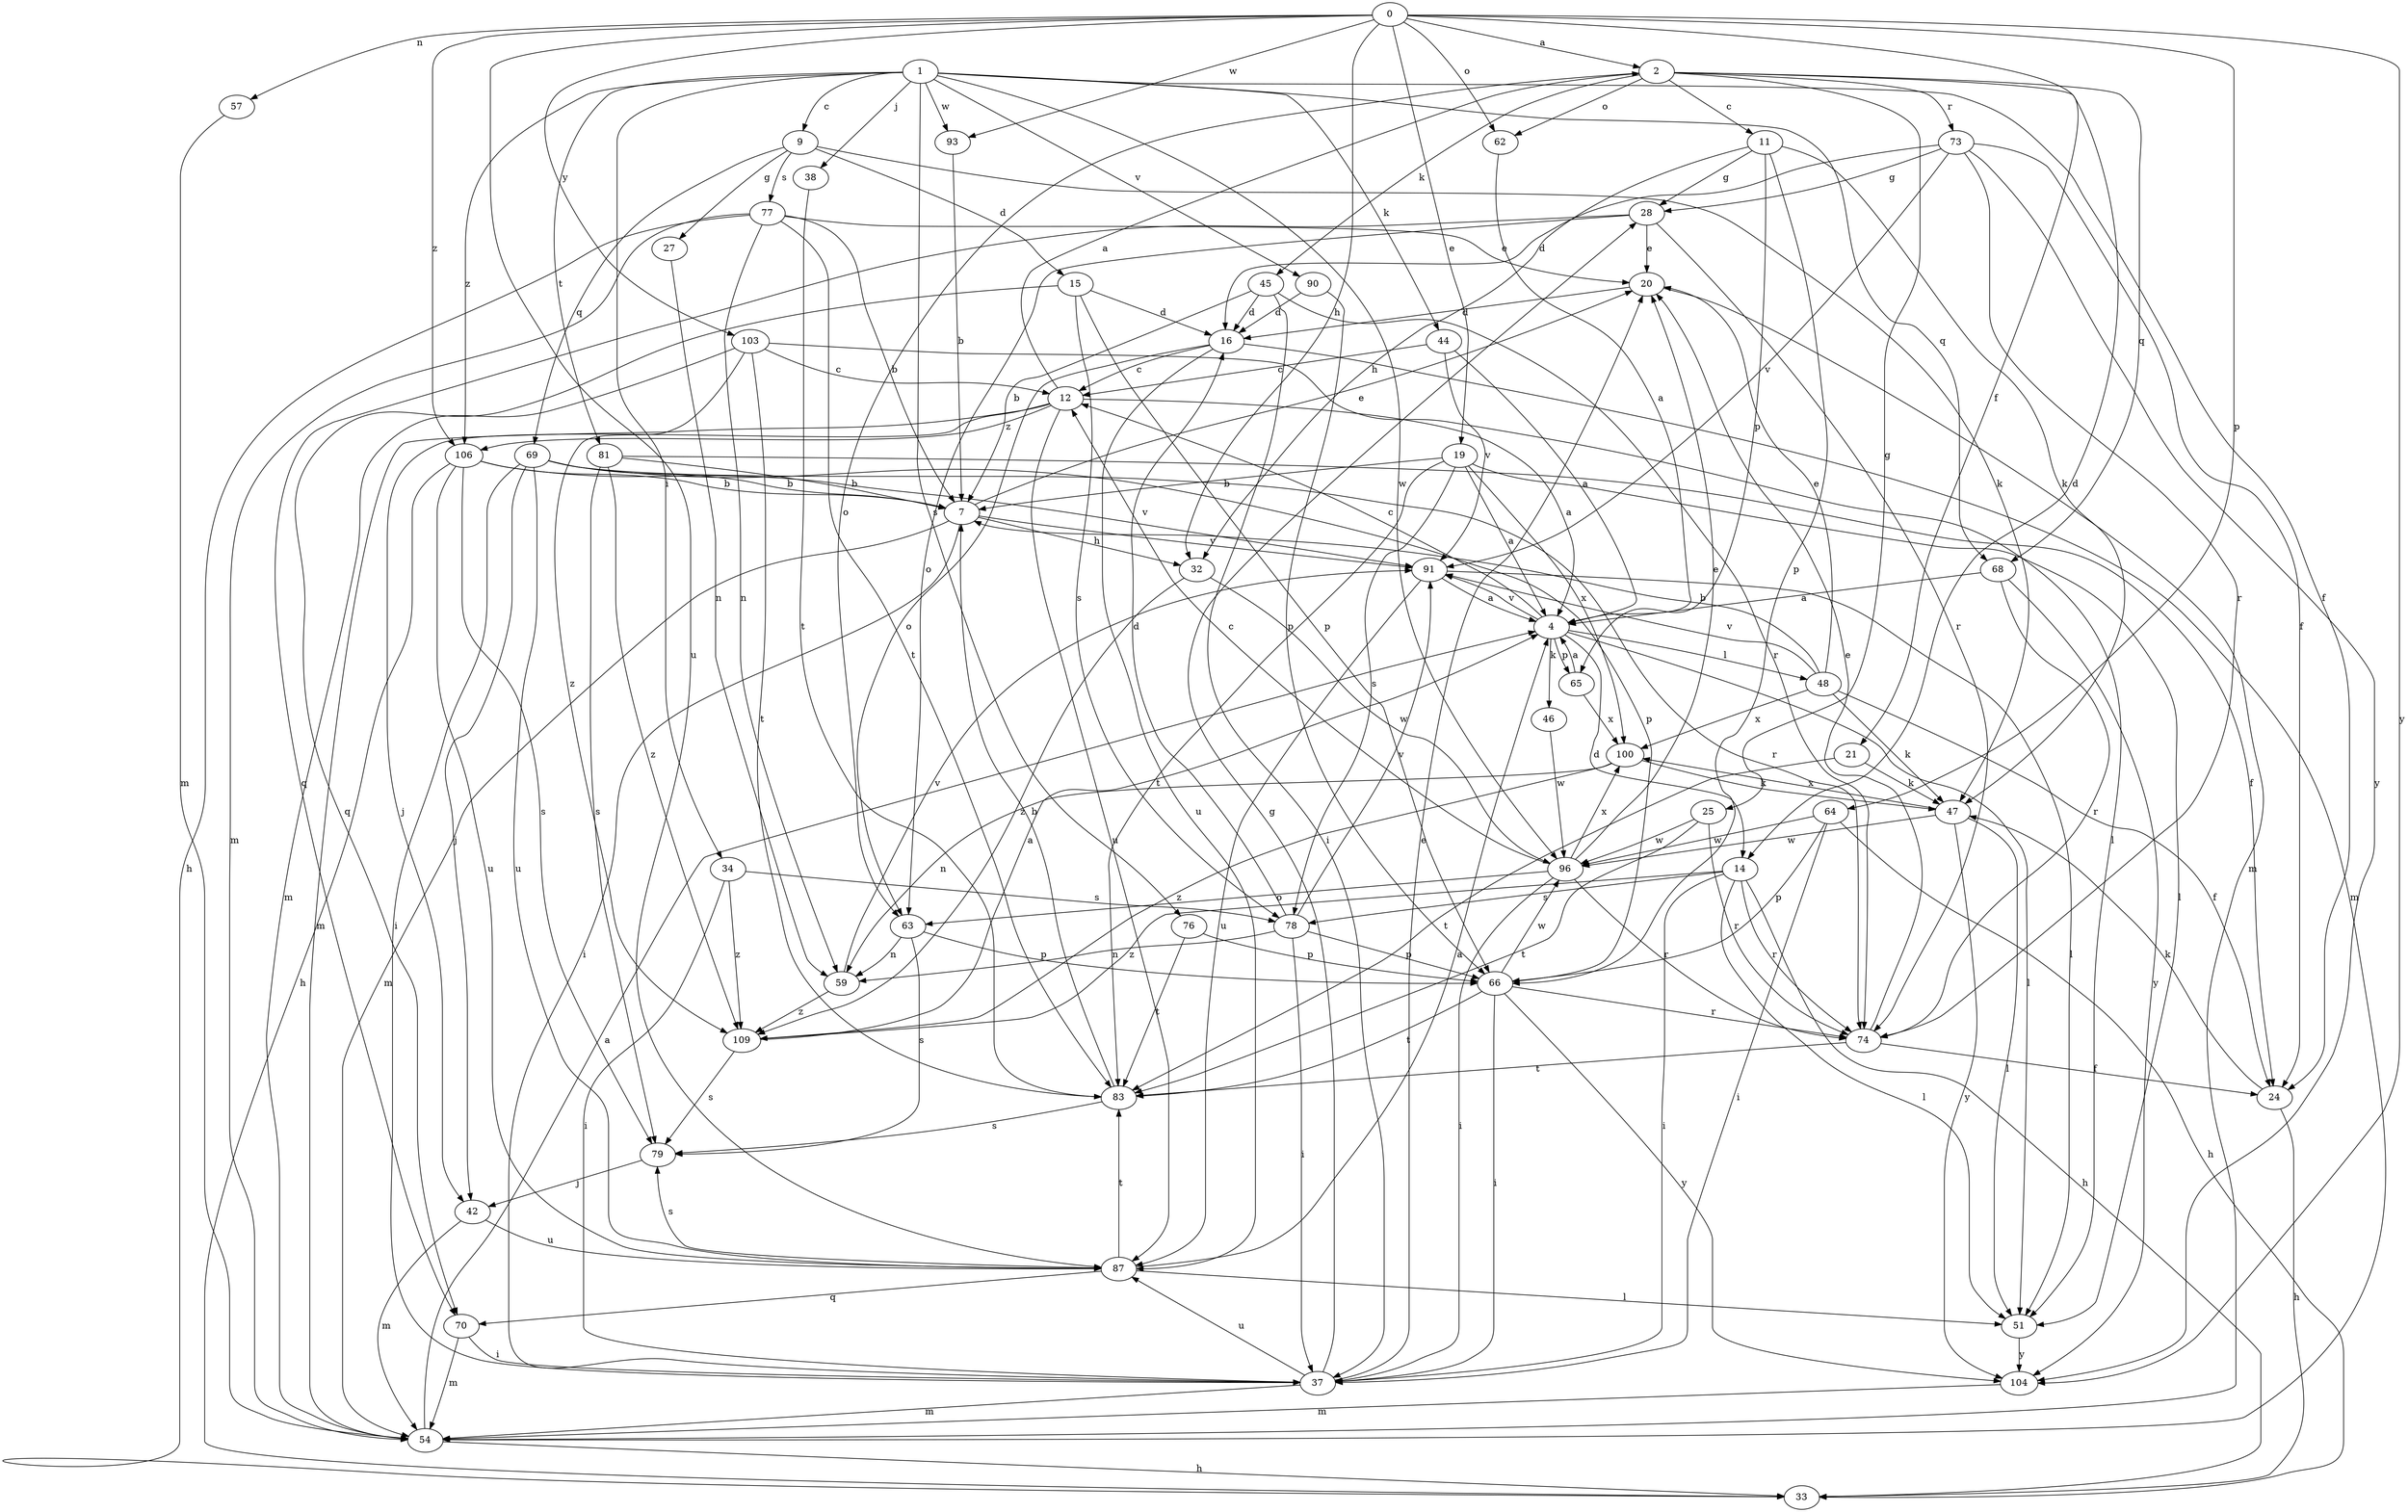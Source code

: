 strict digraph  {
0;
1;
2;
4;
7;
9;
11;
12;
14;
15;
16;
19;
20;
21;
24;
25;
27;
28;
32;
33;
34;
37;
38;
42;
44;
45;
46;
47;
48;
51;
54;
57;
59;
62;
63;
64;
65;
66;
68;
69;
70;
73;
74;
76;
77;
78;
79;
81;
83;
87;
90;
91;
93;
96;
100;
103;
104;
106;
109;
0 -> 2  [label=a];
0 -> 19  [label=e];
0 -> 21  [label=f];
0 -> 32  [label=h];
0 -> 57  [label=n];
0 -> 62  [label=o];
0 -> 64  [label=p];
0 -> 87  [label=u];
0 -> 93  [label=w];
0 -> 103  [label=y];
0 -> 104  [label=y];
0 -> 106  [label=z];
1 -> 9  [label=c];
1 -> 24  [label=f];
1 -> 34  [label=i];
1 -> 38  [label=j];
1 -> 44  [label=k];
1 -> 68  [label=q];
1 -> 76  [label=s];
1 -> 81  [label=t];
1 -> 90  [label=v];
1 -> 93  [label=w];
1 -> 96  [label=w];
1 -> 106  [label=z];
2 -> 11  [label=c];
2 -> 14  [label=d];
2 -> 25  [label=g];
2 -> 45  [label=k];
2 -> 62  [label=o];
2 -> 63  [label=o];
2 -> 68  [label=q];
2 -> 73  [label=r];
4 -> 12  [label=c];
4 -> 14  [label=d];
4 -> 46  [label=k];
4 -> 48  [label=l];
4 -> 51  [label=l];
4 -> 65  [label=p];
4 -> 91  [label=v];
7 -> 20  [label=e];
7 -> 32  [label=h];
7 -> 37  [label=i];
7 -> 54  [label=m];
7 -> 91  [label=v];
9 -> 15  [label=d];
9 -> 27  [label=g];
9 -> 47  [label=k];
9 -> 69  [label=q];
9 -> 77  [label=s];
11 -> 28  [label=g];
11 -> 32  [label=h];
11 -> 47  [label=k];
11 -> 65  [label=p];
11 -> 66  [label=p];
12 -> 2  [label=a];
12 -> 4  [label=a];
12 -> 42  [label=j];
12 -> 54  [label=m];
12 -> 87  [label=u];
12 -> 106  [label=z];
14 -> 33  [label=h];
14 -> 37  [label=i];
14 -> 51  [label=l];
14 -> 74  [label=r];
14 -> 78  [label=s];
14 -> 109  [label=z];
15 -> 16  [label=d];
15 -> 66  [label=p];
15 -> 70  [label=q];
15 -> 78  [label=s];
16 -> 12  [label=c];
16 -> 54  [label=m];
16 -> 63  [label=o];
16 -> 87  [label=u];
19 -> 4  [label=a];
19 -> 7  [label=b];
19 -> 51  [label=l];
19 -> 78  [label=s];
19 -> 83  [label=t];
19 -> 100  [label=x];
20 -> 16  [label=d];
20 -> 54  [label=m];
21 -> 47  [label=k];
21 -> 83  [label=t];
24 -> 33  [label=h];
24 -> 47  [label=k];
25 -> 74  [label=r];
25 -> 83  [label=t];
25 -> 96  [label=w];
27 -> 59  [label=n];
28 -> 20  [label=e];
28 -> 63  [label=o];
28 -> 70  [label=q];
28 -> 74  [label=r];
32 -> 96  [label=w];
32 -> 109  [label=z];
34 -> 37  [label=i];
34 -> 78  [label=s];
34 -> 109  [label=z];
37 -> 20  [label=e];
37 -> 28  [label=g];
37 -> 54  [label=m];
37 -> 87  [label=u];
38 -> 83  [label=t];
42 -> 54  [label=m];
42 -> 87  [label=u];
44 -> 4  [label=a];
44 -> 12  [label=c];
44 -> 91  [label=v];
45 -> 7  [label=b];
45 -> 16  [label=d];
45 -> 37  [label=i];
45 -> 74  [label=r];
46 -> 96  [label=w];
47 -> 51  [label=l];
47 -> 96  [label=w];
47 -> 100  [label=x];
47 -> 104  [label=y];
48 -> 7  [label=b];
48 -> 20  [label=e];
48 -> 24  [label=f];
48 -> 47  [label=k];
48 -> 91  [label=v];
48 -> 100  [label=x];
51 -> 104  [label=y];
54 -> 4  [label=a];
54 -> 33  [label=h];
57 -> 54  [label=m];
59 -> 91  [label=v];
59 -> 109  [label=z];
62 -> 4  [label=a];
63 -> 59  [label=n];
63 -> 66  [label=p];
63 -> 79  [label=s];
64 -> 33  [label=h];
64 -> 37  [label=i];
64 -> 66  [label=p];
64 -> 96  [label=w];
65 -> 4  [label=a];
65 -> 100  [label=x];
66 -> 37  [label=i];
66 -> 74  [label=r];
66 -> 83  [label=t];
66 -> 96  [label=w];
66 -> 104  [label=y];
68 -> 4  [label=a];
68 -> 74  [label=r];
68 -> 104  [label=y];
69 -> 7  [label=b];
69 -> 37  [label=i];
69 -> 42  [label=j];
69 -> 66  [label=p];
69 -> 74  [label=r];
69 -> 87  [label=u];
70 -> 37  [label=i];
70 -> 54  [label=m];
73 -> 16  [label=d];
73 -> 24  [label=f];
73 -> 28  [label=g];
73 -> 74  [label=r];
73 -> 91  [label=v];
73 -> 104  [label=y];
74 -> 20  [label=e];
74 -> 24  [label=f];
74 -> 83  [label=t];
76 -> 66  [label=p];
76 -> 83  [label=t];
77 -> 7  [label=b];
77 -> 20  [label=e];
77 -> 33  [label=h];
77 -> 54  [label=m];
77 -> 59  [label=n];
77 -> 83  [label=t];
78 -> 16  [label=d];
78 -> 37  [label=i];
78 -> 59  [label=n];
78 -> 66  [label=p];
78 -> 91  [label=v];
79 -> 42  [label=j];
81 -> 7  [label=b];
81 -> 24  [label=f];
81 -> 79  [label=s];
81 -> 109  [label=z];
83 -> 7  [label=b];
83 -> 79  [label=s];
87 -> 4  [label=a];
87 -> 51  [label=l];
87 -> 70  [label=q];
87 -> 79  [label=s];
87 -> 83  [label=t];
90 -> 16  [label=d];
90 -> 66  [label=p];
91 -> 4  [label=a];
91 -> 51  [label=l];
91 -> 87  [label=u];
93 -> 7  [label=b];
96 -> 12  [label=c];
96 -> 20  [label=e];
96 -> 37  [label=i];
96 -> 63  [label=o];
96 -> 74  [label=r];
96 -> 100  [label=x];
100 -> 47  [label=k];
100 -> 59  [label=n];
100 -> 109  [label=z];
103 -> 12  [label=c];
103 -> 51  [label=l];
103 -> 54  [label=m];
103 -> 83  [label=t];
103 -> 109  [label=z];
104 -> 54  [label=m];
106 -> 7  [label=b];
106 -> 33  [label=h];
106 -> 79  [label=s];
106 -> 87  [label=u];
106 -> 91  [label=v];
109 -> 4  [label=a];
109 -> 79  [label=s];
}
